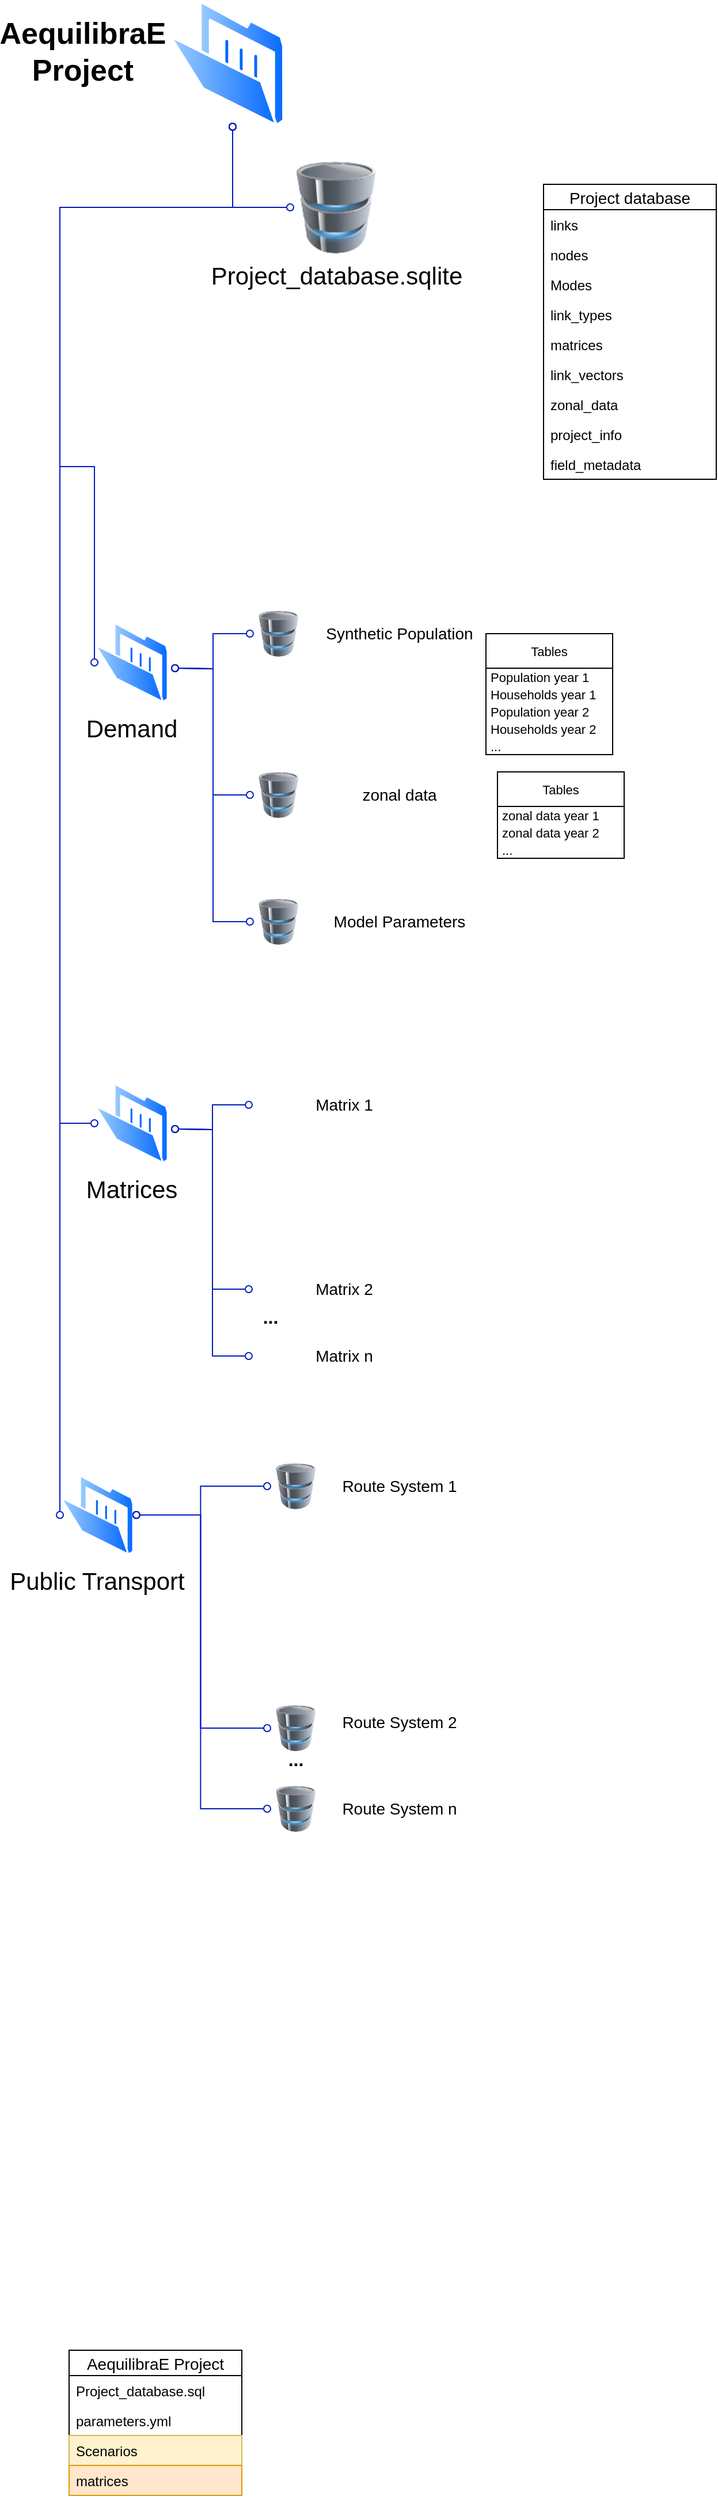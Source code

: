 <mxfile version="20.4.0" type="device"><diagram id="SmmHT-76sTtbEDoEjSkX" name="Page-1"><mxGraphModel dx="2062" dy="1122" grid="1" gridSize="10" guides="1" tooltips="1" connect="1" arrows="1" fold="1" page="1" pageScale="1" pageWidth="1169" pageHeight="827" math="0" shadow="0"><root><mxCell id="0"/><mxCell id="1" parent="0"/><mxCell id="51nqaLBbArFpjwlJXphi-8" style="edgeStyle=orthogonalEdgeStyle;rounded=0;orthogonalLoop=1;jettySize=auto;html=1;entryX=0;entryY=0.5;entryDx=0;entryDy=0;endArrow=oval;endFill=0;startArrow=oval;startFill=0;endSize=6;targetPerimeterSpacing=6;sourcePerimeterSpacing=2;startSize=6;fillColor=#0050ef;strokeColor=#001DBC;" parent="1" target="51nqaLBbArFpjwlJXphi-7" edge="1"><mxGeometry relative="1" as="geometry"><mxPoint x="230" y="130" as="sourcePoint"/><Array as="points"><mxPoint x="230" y="200"/></Array></mxGeometry></mxCell><mxCell id="51nqaLBbArFpjwlJXphi-1" value="" style="aspect=fixed;perimeter=ellipsePerimeter;html=1;align=center;shadow=0;dashed=0;spacingTop=3;image;image=img/lib/active_directory/folder_open.svg;" parent="1" vertex="1"><mxGeometry x="174.4" y="20" width="101.2" height="110" as="geometry"/></mxCell><mxCell id="51nqaLBbArFpjwlJXphi-4" value="Matrices" style="aspect=fixed;perimeter=ellipsePerimeter;html=1;align=center;shadow=0;dashed=0;spacingTop=3;image;image=img/lib/active_directory/folder_open.svg;fontSize=21;" parent="1" vertex="1"><mxGeometry x="110" y="960" width="64.4" height="70" as="geometry"/></mxCell><mxCell id="51nqaLBbArFpjwlJXphi-6" value="Public Transport" style="aspect=fixed;perimeter=ellipsePerimeter;html=1;align=center;shadow=0;dashed=0;spacingTop=3;image;image=img/lib/active_directory/folder_open.svg;fontSize=21;" parent="1" vertex="1"><mxGeometry x="80" y="1300" width="64.4" height="70" as="geometry"/></mxCell><mxCell id="51nqaLBbArFpjwlJXphi-7" value="Project_database.sqlite" style="image;html=1;image=img/lib/clip_art/computers/Database_128x128.png;fontSize=21;" parent="1" vertex="1"><mxGeometry x="280" y="160" width="80" height="80" as="geometry"/></mxCell><mxCell id="51nqaLBbArFpjwlJXphi-9" style="edgeStyle=orthogonalEdgeStyle;rounded=0;orthogonalLoop=1;jettySize=auto;html=1;entryX=0;entryY=0.5;entryDx=0;entryDy=0;endArrow=oval;endFill=0;startArrow=oval;startFill=0;endSize=6;targetPerimeterSpacing=6;sourcePerimeterSpacing=2;startSize=6;fillColor=#0050ef;strokeColor=#001DBC;" parent="1" target="51nqaLBbArFpjwlJXphi-4" edge="1"><mxGeometry relative="1" as="geometry"><mxPoint x="230" y="130" as="sourcePoint"/><mxPoint x="219.4" y="520" as="targetPoint"/><Array as="points"><mxPoint x="230" y="200"/><mxPoint x="80" y="200"/><mxPoint x="80" y="995"/></Array></mxGeometry></mxCell><mxCell id="51nqaLBbArFpjwlJXphi-10" style="edgeStyle=orthogonalEdgeStyle;rounded=0;orthogonalLoop=1;jettySize=auto;html=1;entryX=0;entryY=0.5;entryDx=0;entryDy=0;endArrow=oval;endFill=0;startArrow=oval;startFill=0;endSize=6;targetPerimeterSpacing=6;sourcePerimeterSpacing=2;startSize=6;fillColor=#0050ef;strokeColor=#001DBC;" parent="1" target="51nqaLBbArFpjwlJXphi-6" edge="1"><mxGeometry relative="1" as="geometry"><mxPoint x="230" y="130" as="sourcePoint"/><mxPoint x="290.0" y="455" as="targetPoint"/><Array as="points"><mxPoint x="230" y="200"/><mxPoint x="80" y="200"/><mxPoint x="80" y="955"/></Array></mxGeometry></mxCell><mxCell id="51nqaLBbArFpjwlJXphi-11" value="" style="shape=image;html=1;verticalAlign=top;verticalLabelPosition=bottom;labelBackgroundColor=#ffffff;imageAspect=0;aspect=fixed;image=https://cdn2.iconfinder.com/data/icons/competitive-strategy-and-corporate-training/512/740_Abstract_aggregation_cube_dimensional_matrix_Business_Management-128.png;fontSize=21;" parent="1" vertex="1"><mxGeometry x="244" y="960" width="38" height="38" as="geometry"/></mxCell><mxCell id="51nqaLBbArFpjwlJXphi-13" value="" style="shape=image;html=1;verticalAlign=top;verticalLabelPosition=bottom;labelBackgroundColor=#ffffff;imageAspect=0;aspect=fixed;image=https://cdn2.iconfinder.com/data/icons/competitive-strategy-and-corporate-training/512/740_Abstract_aggregation_cube_dimensional_matrix_Business_Management-128.png;fontSize=21;" parent="1" vertex="1"><mxGeometry x="244" y="1120" width="38" height="38" as="geometry"/></mxCell><mxCell id="51nqaLBbArFpjwlJXphi-14" value="" style="shape=image;html=1;verticalAlign=top;verticalLabelPosition=bottom;labelBackgroundColor=#ffffff;imageAspect=0;aspect=fixed;image=https://cdn2.iconfinder.com/data/icons/competitive-strategy-and-corporate-training/512/740_Abstract_aggregation_cube_dimensional_matrix_Business_Management-128.png;fontSize=21;" parent="1" vertex="1"><mxGeometry x="244" y="1178" width="38" height="38" as="geometry"/></mxCell><mxCell id="51nqaLBbArFpjwlJXphi-15" value="Matrix 1" style="text;html=1;strokeColor=none;fillColor=none;align=center;verticalAlign=middle;whiteSpace=wrap;rounded=0;fontSize=14;" parent="1" vertex="1"><mxGeometry x="282" y="964" width="90" height="30" as="geometry"/></mxCell><mxCell id="51nqaLBbArFpjwlJXphi-16" value="Matrix 2" style="text;html=1;strokeColor=none;fillColor=none;align=center;verticalAlign=middle;whiteSpace=wrap;rounded=0;fontSize=14;" parent="1" vertex="1"><mxGeometry x="282" y="1124" width="90" height="30" as="geometry"/></mxCell><mxCell id="51nqaLBbArFpjwlJXphi-17" value="Matrix n" style="text;html=1;strokeColor=none;fillColor=none;align=center;verticalAlign=middle;whiteSpace=wrap;rounded=0;fontSize=14;" parent="1" vertex="1"><mxGeometry x="282" y="1182" width="90" height="30" as="geometry"/></mxCell><mxCell id="51nqaLBbArFpjwlJXphi-18" value="..." style="text;html=1;strokeColor=none;fillColor=none;align=center;verticalAlign=middle;whiteSpace=wrap;rounded=0;fontSize=16;fontStyle=1" parent="1" vertex="1"><mxGeometry x="238" y="1148" width="50" height="30" as="geometry"/></mxCell><mxCell id="51nqaLBbArFpjwlJXphi-20" style="edgeStyle=orthogonalEdgeStyle;rounded=0;orthogonalLoop=1;jettySize=auto;html=1;entryX=0;entryY=0.5;entryDx=0;entryDy=0;endArrow=oval;endFill=0;startArrow=oval;startFill=0;endSize=6;targetPerimeterSpacing=6;sourcePerimeterSpacing=2;startSize=6;fillColor=#0050ef;strokeColor=#001DBC;" parent="1" target="51nqaLBbArFpjwlJXphi-11" edge="1"><mxGeometry relative="1" as="geometry"><mxPoint x="180" y="1000" as="sourcePoint"/><mxPoint x="354.7" y="780" as="targetPoint"/></mxGeometry></mxCell><mxCell id="51nqaLBbArFpjwlJXphi-21" style="edgeStyle=orthogonalEdgeStyle;rounded=0;orthogonalLoop=1;jettySize=auto;html=1;entryX=0;entryY=0.5;entryDx=0;entryDy=0;endArrow=oval;endFill=0;startArrow=oval;startFill=0;endSize=6;targetPerimeterSpacing=6;sourcePerimeterSpacing=2;startSize=6;fillColor=#0050ef;strokeColor=#001DBC;" parent="1" target="51nqaLBbArFpjwlJXphi-13" edge="1"><mxGeometry relative="1" as="geometry"><mxPoint x="180" y="1000" as="sourcePoint"/><mxPoint x="261" y="939" as="targetPoint"/></mxGeometry></mxCell><mxCell id="51nqaLBbArFpjwlJXphi-22" style="edgeStyle=orthogonalEdgeStyle;rounded=0;orthogonalLoop=1;jettySize=auto;html=1;entryX=0;entryY=0.5;entryDx=0;entryDy=0;endArrow=oval;endFill=0;startArrow=oval;startFill=0;endSize=6;targetPerimeterSpacing=6;sourcePerimeterSpacing=2;startSize=6;fillColor=#0050ef;strokeColor=#001DBC;" parent="1" target="51nqaLBbArFpjwlJXphi-14" edge="1"><mxGeometry relative="1" as="geometry"><mxPoint x="180" y="1000" as="sourcePoint"/><mxPoint x="221" y="1067" as="targetPoint"/></mxGeometry></mxCell><mxCell id="51nqaLBbArFpjwlJXphi-23" value="" style="image;html=1;image=img/lib/clip_art/computers/Database_128x128.png" parent="1" vertex="1"><mxGeometry x="260" y="1290" width="50" height="40" as="geometry"/></mxCell><mxCell id="51nqaLBbArFpjwlJXphi-24" value="" style="image;html=1;image=img/lib/clip_art/computers/Database_128x128.png" parent="1" vertex="1"><mxGeometry x="260" y="1500" width="50" height="40" as="geometry"/></mxCell><mxCell id="51nqaLBbArFpjwlJXphi-25" value="" style="image;html=1;image=img/lib/clip_art/computers/Database_128x128.png" parent="1" vertex="1"><mxGeometry x="260" y="1570" width="50" height="40" as="geometry"/></mxCell><mxCell id="51nqaLBbArFpjwlJXphi-26" style="edgeStyle=orthogonalEdgeStyle;rounded=0;orthogonalLoop=1;jettySize=auto;html=1;entryX=0;entryY=0.5;entryDx=0;entryDy=0;endArrow=oval;endFill=0;startArrow=oval;startFill=0;endSize=6;targetPerimeterSpacing=6;sourcePerimeterSpacing=2;startSize=6;fillColor=#0050ef;strokeColor=#001DBC;" parent="1" source="51nqaLBbArFpjwlJXphi-6" target="51nqaLBbArFpjwlJXphi-25" edge="1"><mxGeometry relative="1" as="geometry"><mxPoint x="150" y="1240" as="sourcePoint"/><mxPoint x="511" y="1349" as="targetPoint"/></mxGeometry></mxCell><mxCell id="51nqaLBbArFpjwlJXphi-27" style="edgeStyle=orthogonalEdgeStyle;rounded=0;orthogonalLoop=1;jettySize=auto;html=1;entryX=0;entryY=0.5;entryDx=0;entryDy=0;endArrow=oval;endFill=0;startArrow=oval;startFill=0;endSize=6;targetPerimeterSpacing=6;sourcePerimeterSpacing=2;startSize=6;fillColor=#0050ef;strokeColor=#001DBC;" parent="1" source="51nqaLBbArFpjwlJXphi-6" target="51nqaLBbArFpjwlJXphi-24" edge="1"><mxGeometry relative="1" as="geometry"><mxPoint x="170" y="1250" as="sourcePoint"/><mxPoint x="521" y="1359" as="targetPoint"/></mxGeometry></mxCell><mxCell id="51nqaLBbArFpjwlJXphi-28" style="edgeStyle=orthogonalEdgeStyle;rounded=0;orthogonalLoop=1;jettySize=auto;html=1;entryX=0;entryY=0.5;entryDx=0;entryDy=0;endArrow=oval;endFill=0;startArrow=oval;startFill=0;endSize=6;targetPerimeterSpacing=6;sourcePerimeterSpacing=2;startSize=6;fillColor=#0050ef;strokeColor=#001DBC;" parent="1" source="51nqaLBbArFpjwlJXphi-6" target="51nqaLBbArFpjwlJXphi-23" edge="1"><mxGeometry relative="1" as="geometry"><mxPoint x="160" y="1230" as="sourcePoint"/><mxPoint x="531" y="1369" as="targetPoint"/></mxGeometry></mxCell><mxCell id="51nqaLBbArFpjwlJXphi-29" value="Route System 1" style="text;html=1;strokeColor=none;fillColor=none;align=center;verticalAlign=middle;whiteSpace=wrap;rounded=0;fontSize=14;" parent="1" vertex="1"><mxGeometry x="310" y="1295" width="130" height="30" as="geometry"/></mxCell><mxCell id="51nqaLBbArFpjwlJXphi-30" value="Route System 2" style="text;html=1;strokeColor=none;fillColor=none;align=center;verticalAlign=middle;whiteSpace=wrap;rounded=0;fontSize=14;" parent="1" vertex="1"><mxGeometry x="310" y="1500" width="130" height="30" as="geometry"/></mxCell><mxCell id="51nqaLBbArFpjwlJXphi-31" value="Route System n" style="text;html=1;strokeColor=none;fillColor=none;align=center;verticalAlign=middle;whiteSpace=wrap;rounded=0;fontSize=14;" parent="1" vertex="1"><mxGeometry x="310" y="1575" width="130" height="30" as="geometry"/></mxCell><mxCell id="51nqaLBbArFpjwlJXphi-32" value="..." style="text;html=1;strokeColor=none;fillColor=none;align=center;verticalAlign=middle;whiteSpace=wrap;rounded=0;fontSize=16;fontStyle=1" parent="1" vertex="1"><mxGeometry x="260" y="1532" width="50" height="30" as="geometry"/></mxCell><mxCell id="51nqaLBbArFpjwlJXphi-33" value="Demand" style="aspect=fixed;perimeter=ellipsePerimeter;html=1;align=center;shadow=0;dashed=0;spacingTop=3;image;image=img/lib/active_directory/folder_open.svg;fontSize=21;" parent="1" vertex="1"><mxGeometry x="110" y="560" width="64.4" height="70" as="geometry"/></mxCell><mxCell id="51nqaLBbArFpjwlJXphi-34" style="edgeStyle=orthogonalEdgeStyle;rounded=0;orthogonalLoop=1;jettySize=auto;html=1;entryX=0;entryY=0.5;entryDx=0;entryDy=0;endArrow=oval;endFill=0;startArrow=oval;startFill=0;endSize=6;targetPerimeterSpacing=6;sourcePerimeterSpacing=2;startSize=6;fillColor=#0050ef;strokeColor=#001DBC;" parent="1" target="51nqaLBbArFpjwlJXphi-33" edge="1"><mxGeometry relative="1" as="geometry"><mxPoint x="230" y="130" as="sourcePoint"/><mxPoint x="120.0" y="765" as="targetPoint"/><Array as="points"><mxPoint x="230" y="200"/><mxPoint x="80" y="200"/><mxPoint x="80" y="425"/></Array></mxGeometry></mxCell><mxCell id="51nqaLBbArFpjwlJXphi-35" value="AequilibraE&lt;br style=&quot;font-size: 26px;&quot;&gt;Project" style="text;html=1;strokeColor=none;fillColor=none;align=center;verticalAlign=middle;whiteSpace=wrap;rounded=0;fontSize=26;fontStyle=1" parent="1" vertex="1"><mxGeometry x="70" y="50" width="60" height="30" as="geometry"/></mxCell><mxCell id="51nqaLBbArFpjwlJXphi-37" value="" style="image;html=1;image=img/lib/clip_art/computers/Database_128x128.png" parent="1" vertex="1"><mxGeometry x="245" y="550" width="50" height="40" as="geometry"/></mxCell><mxCell id="51nqaLBbArFpjwlJXphi-38" value="Synthetic Population" style="text;html=1;strokeColor=none;fillColor=none;align=center;verticalAlign=middle;whiteSpace=wrap;rounded=0;fontSize=14;" parent="1" vertex="1"><mxGeometry x="310" y="555" width="130" height="30" as="geometry"/></mxCell><mxCell id="51nqaLBbArFpjwlJXphi-39" value="" style="image;html=1;image=img/lib/clip_art/computers/Database_128x128.png" parent="1" vertex="1"><mxGeometry x="245" y="690" width="50" height="40" as="geometry"/></mxCell><mxCell id="51nqaLBbArFpjwlJXphi-40" value="zonal data" style="text;html=1;strokeColor=none;fillColor=none;align=center;verticalAlign=middle;whiteSpace=wrap;rounded=0;fontSize=14;" parent="1" vertex="1"><mxGeometry x="310" y="695" width="130" height="30" as="geometry"/></mxCell><mxCell id="51nqaLBbArFpjwlJXphi-41" value="" style="image;html=1;image=img/lib/clip_art/computers/Database_128x128.png" parent="1" vertex="1"><mxGeometry x="245" y="800" width="50" height="40" as="geometry"/></mxCell><mxCell id="51nqaLBbArFpjwlJXphi-42" value="Model Parameters" style="text;html=1;strokeColor=none;fillColor=none;align=center;verticalAlign=middle;whiteSpace=wrap;rounded=0;fontSize=14;" parent="1" vertex="1"><mxGeometry x="310" y="805" width="130" height="30" as="geometry"/></mxCell><mxCell id="51nqaLBbArFpjwlJXphi-43" style="edgeStyle=orthogonalEdgeStyle;rounded=0;orthogonalLoop=1;jettySize=auto;html=1;entryX=0;entryY=0.5;entryDx=0;entryDy=0;endArrow=oval;endFill=0;startArrow=oval;startFill=0;endSize=6;targetPerimeterSpacing=6;sourcePerimeterSpacing=2;startSize=6;fillColor=#0050ef;strokeColor=#001DBC;" parent="1" target="51nqaLBbArFpjwlJXphi-37" edge="1"><mxGeometry relative="1" as="geometry"><mxPoint x="180" y="600" as="sourcePoint"/><mxPoint x="264" y="740" as="targetPoint"/></mxGeometry></mxCell><mxCell id="51nqaLBbArFpjwlJXphi-44" style="edgeStyle=orthogonalEdgeStyle;rounded=0;orthogonalLoop=1;jettySize=auto;html=1;entryX=0;entryY=0.5;entryDx=0;entryDy=0;endArrow=oval;endFill=0;startArrow=oval;startFill=0;endSize=6;targetPerimeterSpacing=6;sourcePerimeterSpacing=2;startSize=6;fillColor=#0050ef;strokeColor=#001DBC;" parent="1" target="51nqaLBbArFpjwlJXphi-39" edge="1"><mxGeometry relative="1" as="geometry"><mxPoint x="180" y="600" as="sourcePoint"/><mxPoint x="255" y="580" as="targetPoint"/></mxGeometry></mxCell><mxCell id="51nqaLBbArFpjwlJXphi-45" style="edgeStyle=orthogonalEdgeStyle;rounded=0;orthogonalLoop=1;jettySize=auto;html=1;entryX=0;entryY=0.5;entryDx=0;entryDy=0;endArrow=oval;endFill=0;startArrow=oval;startFill=0;endSize=6;targetPerimeterSpacing=6;sourcePerimeterSpacing=2;startSize=6;fillColor=#0050ef;strokeColor=#001DBC;" parent="1" target="51nqaLBbArFpjwlJXphi-41" edge="1"><mxGeometry relative="1" as="geometry"><mxPoint x="180" y="600" as="sourcePoint"/><mxPoint x="255" y="640" as="targetPoint"/></mxGeometry></mxCell><mxCell id="51nqaLBbArFpjwlJXphi-72" value="Tables" style="swimlane;fontStyle=0;childLayout=stackLayout;horizontal=1;startSize=30;horizontalStack=0;resizeParent=1;resizeParentMax=0;resizeLast=0;collapsible=1;marginBottom=0;fontSize=11;spacing=1;" parent="1" vertex="1"><mxGeometry x="450" y="570" width="110" height="105" as="geometry"/></mxCell><mxCell id="51nqaLBbArFpjwlJXphi-73" value="Population year 1" style="text;strokeColor=none;fillColor=none;align=left;verticalAlign=middle;spacingLeft=4;spacingRight=0;overflow=hidden;points=[[0,0.5],[1,0.5]];portConstraint=eastwest;rotatable=0;fontSize=11;spacing=0;" parent="51nqaLBbArFpjwlJXphi-72" vertex="1"><mxGeometry y="30" width="110" height="15" as="geometry"/></mxCell><mxCell id="51nqaLBbArFpjwlJXphi-74" value="Households year 1" style="text;strokeColor=none;fillColor=none;align=left;verticalAlign=middle;spacingLeft=4;spacingRight=0;overflow=hidden;points=[[0,0.5],[1,0.5]];portConstraint=eastwest;rotatable=0;fontSize=11;spacing=0;" parent="51nqaLBbArFpjwlJXphi-72" vertex="1"><mxGeometry y="45" width="110" height="15" as="geometry"/></mxCell><mxCell id="51nqaLBbArFpjwlJXphi-75" value="Population year 2" style="text;strokeColor=none;fillColor=none;align=left;verticalAlign=middle;spacingLeft=4;spacingRight=0;overflow=hidden;points=[[0,0.5],[1,0.5]];portConstraint=eastwest;rotatable=0;fontSize=11;spacing=0;" parent="51nqaLBbArFpjwlJXphi-72" vertex="1"><mxGeometry y="60" width="110" height="15" as="geometry"/></mxCell><mxCell id="51nqaLBbArFpjwlJXphi-77" value="Households year 2" style="text;strokeColor=none;fillColor=none;align=left;verticalAlign=middle;spacingLeft=4;spacingRight=0;overflow=hidden;points=[[0,0.5],[1,0.5]];portConstraint=eastwest;rotatable=0;fontSize=11;spacing=0;" parent="51nqaLBbArFpjwlJXphi-72" vertex="1"><mxGeometry y="75" width="110" height="15" as="geometry"/></mxCell><mxCell id="51nqaLBbArFpjwlJXphi-78" value="..." style="text;strokeColor=none;fillColor=none;align=left;verticalAlign=middle;spacingLeft=4;spacingRight=0;overflow=hidden;points=[[0,0.5],[1,0.5]];portConstraint=eastwest;rotatable=0;fontSize=11;spacing=0;" parent="51nqaLBbArFpjwlJXphi-72" vertex="1"><mxGeometry y="90" width="110" height="15" as="geometry"/></mxCell><mxCell id="51nqaLBbArFpjwlJXphi-80" value="Tables" style="swimlane;fontStyle=0;childLayout=stackLayout;horizontal=1;startSize=30;horizontalStack=0;resizeParent=1;resizeParentMax=0;resizeLast=0;collapsible=1;marginBottom=0;fontSize=11;spacing=1;" parent="1" vertex="1"><mxGeometry x="460" y="690" width="110" height="75" as="geometry"/></mxCell><mxCell id="51nqaLBbArFpjwlJXphi-81" value="zonal data year 1" style="text;strokeColor=none;fillColor=none;align=left;verticalAlign=middle;spacingLeft=4;spacingRight=0;overflow=hidden;points=[[0,0.5],[1,0.5]];portConstraint=eastwest;rotatable=0;fontSize=11;spacing=0;" parent="51nqaLBbArFpjwlJXphi-80" vertex="1"><mxGeometry y="30" width="110" height="15" as="geometry"/></mxCell><mxCell id="51nqaLBbArFpjwlJXphi-82" value="zonal data year 2" style="text;strokeColor=none;fillColor=none;align=left;verticalAlign=middle;spacingLeft=4;spacingRight=0;overflow=hidden;points=[[0,0.5],[1,0.5]];portConstraint=eastwest;rotatable=0;fontSize=11;spacing=0;" parent="51nqaLBbArFpjwlJXphi-80" vertex="1"><mxGeometry y="45" width="110" height="15" as="geometry"/></mxCell><mxCell id="51nqaLBbArFpjwlJXphi-85" value="..." style="text;strokeColor=none;fillColor=none;align=left;verticalAlign=middle;spacingLeft=4;spacingRight=0;overflow=hidden;points=[[0,0.5],[1,0.5]];portConstraint=eastwest;rotatable=0;fontSize=11;spacing=0;" parent="51nqaLBbArFpjwlJXphi-80" vertex="1"><mxGeometry y="60" width="110" height="15" as="geometry"/></mxCell><mxCell id="MGznoc-pnZzUCpK5XDcc-1" value="AequilibraE Project" style="swimlane;fontStyle=0;childLayout=stackLayout;horizontal=1;startSize=22;horizontalStack=0;resizeParent=1;resizeParentMax=0;resizeLast=0;collapsible=1;marginBottom=0;align=center;fontSize=14;" vertex="1" parent="1"><mxGeometry x="88" y="2060" width="150" height="126" as="geometry"/></mxCell><mxCell id="MGznoc-pnZzUCpK5XDcc-2" value="Project_database.sql" style="text;strokeColor=none;fillColor=none;spacingLeft=4;spacingRight=4;overflow=hidden;rotatable=0;points=[[0,0.5],[1,0.5]];portConstraint=eastwest;fontSize=12;" vertex="1" parent="MGznoc-pnZzUCpK5XDcc-1"><mxGeometry y="22" width="150" height="26" as="geometry"/></mxCell><mxCell id="MGznoc-pnZzUCpK5XDcc-3" value="parameters.yml" style="text;strokeColor=none;fillColor=none;spacingLeft=4;spacingRight=4;overflow=hidden;rotatable=0;points=[[0,0.5],[1,0.5]];portConstraint=eastwest;fontSize=12;" vertex="1" parent="MGznoc-pnZzUCpK5XDcc-1"><mxGeometry y="48" width="150" height="26" as="geometry"/></mxCell><mxCell id="MGznoc-pnZzUCpK5XDcc-4" value="Scenarios" style="text;strokeColor=#d6b656;fillColor=#fff2cc;spacingLeft=4;spacingRight=4;overflow=hidden;rotatable=0;points=[[0,0.5],[1,0.5]];portConstraint=eastwest;fontSize=12;" vertex="1" parent="MGznoc-pnZzUCpK5XDcc-1"><mxGeometry y="74" width="150" height="26" as="geometry"/></mxCell><mxCell id="MGznoc-pnZzUCpK5XDcc-5" value="matrices" style="text;strokeColor=#d79b00;fillColor=#ffe6cc;spacingLeft=4;spacingRight=4;overflow=hidden;rotatable=0;points=[[0,0.5],[1,0.5]];portConstraint=eastwest;fontSize=12;" vertex="1" parent="MGznoc-pnZzUCpK5XDcc-1"><mxGeometry y="100" width="150" height="26" as="geometry"/></mxCell><mxCell id="MGznoc-pnZzUCpK5XDcc-6" value="Project database" style="swimlane;fontStyle=0;childLayout=stackLayout;horizontal=1;startSize=22;horizontalStack=0;resizeParent=1;resizeParentMax=0;resizeLast=0;collapsible=1;marginBottom=0;align=center;fontSize=14;" vertex="1" parent="1"><mxGeometry x="500" y="180" width="150" height="256" as="geometry"/></mxCell><mxCell id="MGznoc-pnZzUCpK5XDcc-7" value="links" style="text;strokeColor=none;fillColor=none;spacingLeft=4;spacingRight=4;overflow=hidden;rotatable=0;points=[[0,0.5],[1,0.5]];portConstraint=eastwest;fontSize=12;" vertex="1" parent="MGznoc-pnZzUCpK5XDcc-6"><mxGeometry y="22" width="150" height="26" as="geometry"/></mxCell><mxCell id="MGznoc-pnZzUCpK5XDcc-8" value="nodes" style="text;strokeColor=none;fillColor=none;spacingLeft=4;spacingRight=4;overflow=hidden;rotatable=0;points=[[0,0.5],[1,0.5]];portConstraint=eastwest;fontSize=12;" vertex="1" parent="MGznoc-pnZzUCpK5XDcc-6"><mxGeometry y="48" width="150" height="26" as="geometry"/></mxCell><mxCell id="MGznoc-pnZzUCpK5XDcc-9" value="Modes" style="text;strokeColor=none;fillColor=none;spacingLeft=4;spacingRight=4;overflow=hidden;rotatable=0;points=[[0,0.5],[1,0.5]];portConstraint=eastwest;fontSize=12;" vertex="1" parent="MGznoc-pnZzUCpK5XDcc-6"><mxGeometry y="74" width="150" height="26" as="geometry"/></mxCell><mxCell id="MGznoc-pnZzUCpK5XDcc-10" value="link_types" style="text;strokeColor=none;fillColor=none;spacingLeft=4;spacingRight=4;overflow=hidden;rotatable=0;points=[[0,0.5],[1,0.5]];portConstraint=eastwest;fontSize=12;" vertex="1" parent="MGznoc-pnZzUCpK5XDcc-6"><mxGeometry y="100" width="150" height="26" as="geometry"/></mxCell><mxCell id="MGznoc-pnZzUCpK5XDcc-11" value="matrices" style="text;strokeColor=none;fillColor=none;spacingLeft=4;spacingRight=4;overflow=hidden;rotatable=0;points=[[0,0.5],[1,0.5]];portConstraint=eastwest;fontSize=12;" vertex="1" parent="MGznoc-pnZzUCpK5XDcc-6"><mxGeometry y="126" width="150" height="26" as="geometry"/></mxCell><mxCell id="MGznoc-pnZzUCpK5XDcc-12" value="link_vectors" style="text;strokeColor=none;fillColor=none;spacingLeft=4;spacingRight=4;overflow=hidden;rotatable=0;points=[[0,0.5],[1,0.5]];portConstraint=eastwest;fontSize=12;" vertex="1" parent="MGznoc-pnZzUCpK5XDcc-6"><mxGeometry y="152" width="150" height="26" as="geometry"/></mxCell><mxCell id="MGznoc-pnZzUCpK5XDcc-13" value="zonal_data" style="text;strokeColor=none;fillColor=none;spacingLeft=4;spacingRight=4;overflow=hidden;rotatable=0;points=[[0,0.5],[1,0.5]];portConstraint=eastwest;fontSize=12;" vertex="1" parent="MGznoc-pnZzUCpK5XDcc-6"><mxGeometry y="178" width="150" height="26" as="geometry"/></mxCell><mxCell id="MGznoc-pnZzUCpK5XDcc-14" value="project_info" style="text;strokeColor=none;fillColor=none;spacingLeft=4;spacingRight=4;overflow=hidden;rotatable=0;points=[[0,0.5],[1,0.5]];portConstraint=eastwest;fontSize=12;" vertex="1" parent="MGznoc-pnZzUCpK5XDcc-6"><mxGeometry y="204" width="150" height="26" as="geometry"/></mxCell><mxCell id="MGznoc-pnZzUCpK5XDcc-15" value="field_metadata" style="text;strokeColor=none;fillColor=none;spacingLeft=4;spacingRight=4;overflow=hidden;rotatable=0;points=[[0,0.5],[1,0.5]];portConstraint=eastwest;fontSize=12;" vertex="1" parent="MGznoc-pnZzUCpK5XDcc-6"><mxGeometry y="230" width="150" height="26" as="geometry"/></mxCell></root></mxGraphModel></diagram></mxfile>